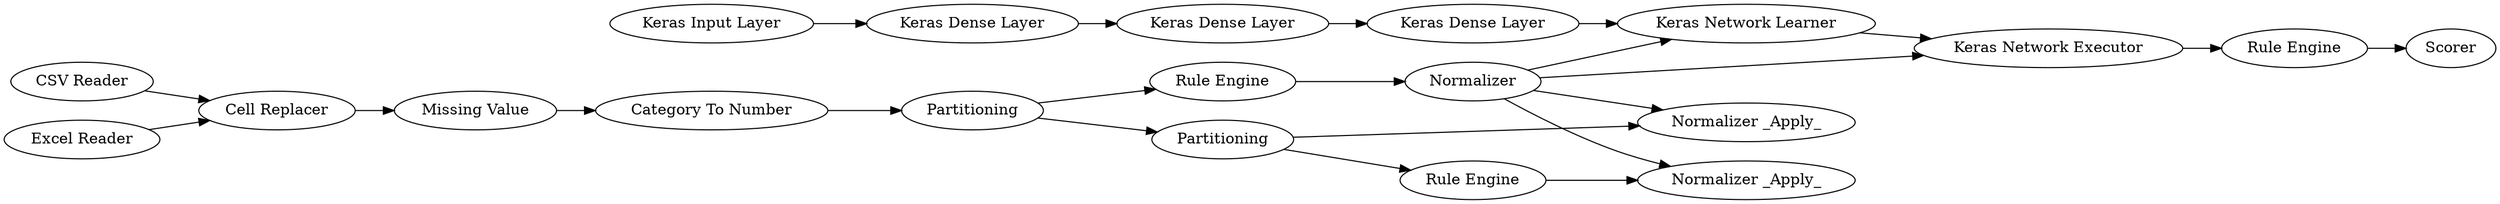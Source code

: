 digraph {
	"7879103114337601727_168" [label="Keras Network Learner"]
	"7879103114337601727_9" [label="Rule Engine"]
	"6911008098174463370_160" [label="Normalizer _Apply_"]
	"7879103114337601727_175" [label="Keras Dense Layer"]
	"2854024990133304735_157" [label="Missing Value"]
	"2854024990133304735_18" [label="Cell Replacer"]
	"7879103114337601727_173" [label="Keras Dense Layer"]
	"6911008098174463370_165" [label=Partitioning]
	"7879103114337601727_177" [label=Scorer]
	"7879103114337601727_16" [label="CSV Reader"]
	"6911008098174463370_161" [label=Partitioning]
	"6911008098174463370_166" [label=Normalizer]
	"7879103114337601727_172" [label="Keras Input Layer"]
	"7879103114337601727_17" [label="Excel Reader"]
	"6911008098174463370_169" [label="Rule Engine"]
	"6911008098174463370_162" [label="Normalizer _Apply_"]
	"7879103114337601727_169" [label="Keras Network Executor"]
	"2854024990133304735_159" [label="Category To Number"]
	"7879103114337601727_174" [label="Keras Dense Layer"]
	"6911008098174463370_168" [label="Rule Engine"]
	"2854024990133304735_159" -> "6911008098174463370_165"
	"7879103114337601727_172" -> "7879103114337601727_173"
	"6911008098174463370_165" -> "6911008098174463370_161"
	"7879103114337601727_173" -> "7879103114337601727_174"
	"7879103114337601727_16" -> "2854024990133304735_18"
	"6911008098174463370_166" -> "7879103114337601727_168"
	"7879103114337601727_169" -> "7879103114337601727_9"
	"7879103114337601727_168" -> "7879103114337601727_169"
	"7879103114337601727_175" -> "7879103114337601727_168"
	"6911008098174463370_161" -> "6911008098174463370_160"
	"6911008098174463370_165" -> "6911008098174463370_168"
	"7879103114337601727_9" -> "7879103114337601727_177"
	"7879103114337601727_174" -> "7879103114337601727_175"
	"6911008098174463370_166" -> "6911008098174463370_162"
	"2854024990133304735_157" -> "2854024990133304735_159"
	"6911008098174463370_168" -> "6911008098174463370_166"
	"2854024990133304735_18" -> "2854024990133304735_157"
	"6911008098174463370_169" -> "6911008098174463370_162"
	"7879103114337601727_17" -> "2854024990133304735_18"
	"6911008098174463370_166" -> "7879103114337601727_169"
	"6911008098174463370_166" -> "6911008098174463370_160"
	"6911008098174463370_161" -> "6911008098174463370_169"
	rankdir=LR
}
